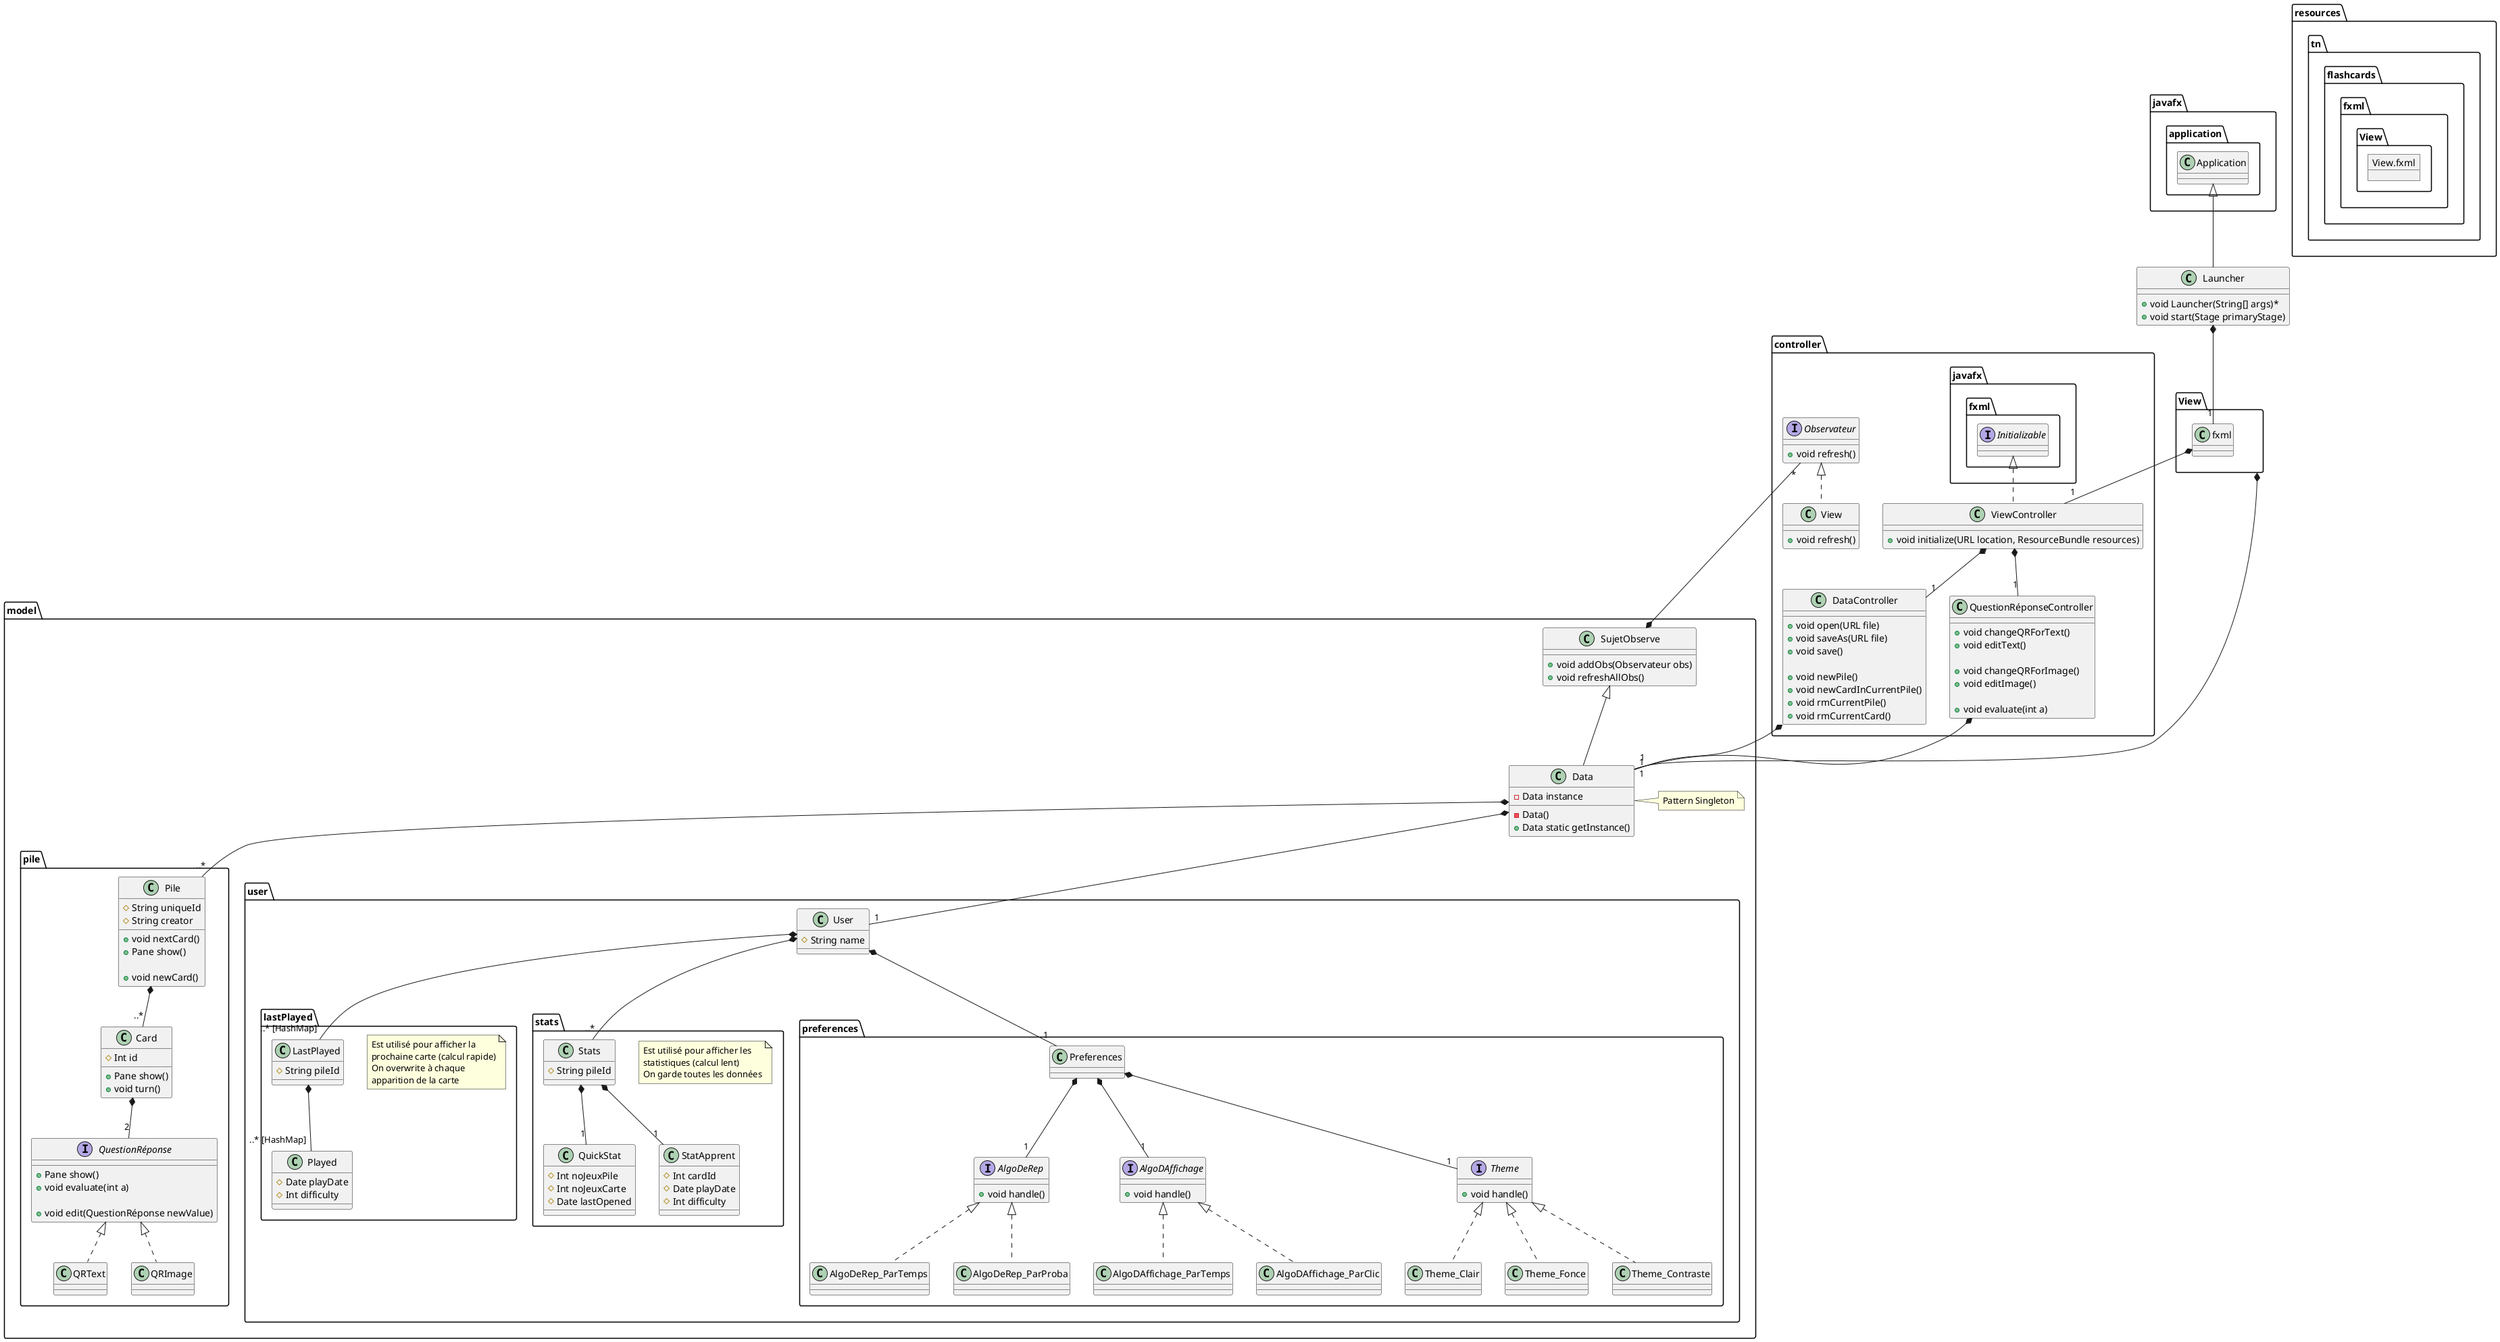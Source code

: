 @startuml
package model {

    class SujetObserve {
        + void addObs(Observateur obs)
        + void refreshAllObs()
    }

    class Data extends SujetObserve {
        - Data instance
        - Data()
        + Data static getInstance()
    }
    class Data
    note right: Pattern Singleton

    package pile {

        class Card {
            # Int id

            + Pane show()
            + void turn()
        }

        interface QuestionRéponse {
            + Pane show()
            + void evaluate(int a)

            + void edit(QuestionRéponse newValue)
        }

        class QRText implements QuestionRéponse {}

        class QRImage implements QuestionRéponse {}

        class Pile {
            # String uniqueId
            # String creator

            + void nextCard()
            + Pane show()

            + void newCard()
        }

    }

    package user {
        class User {
            # String name
        }

        package lastPlayed {

            note "Est utilisé pour afficher la\nprochaine carte (calcul rapide)\nOn overwrite à chaque\napparition de la carte" as N1

            class LastPlayed {
                # String pileId
            }

            class Played {
                # Date playDate
                # Int difficulty
            }
        }

        package stats {
            note "Est utilisé pour afficher les\nstatistiques (calcul lent)\nOn garde toutes les données" as N2
            class Stats {
                # String pileId
            }

            class QuickStat {
                # Int noJeuxPile
                # Int noJeuxCarte
                # Date lastOpened
            }

            class StatApprent {
                # Int cardId
                # Date playDate
                # Int difficulty
            }

        }

        package preferences {

            class Preferences {}

            interface AlgoDeRep {
                + void handle()
            }

            class AlgoDeRep_ParTemps implements AlgoDeRep {}
            class AlgoDeRep_ParProba implements AlgoDeRep {}

            interface AlgoDAffichage {
                + void handle()
            }

            class AlgoDAffichage_ParTemps implements AlgoDAffichage {}
            class AlgoDAffichage_ParClic implements AlgoDAffichage {}

            interface Theme {
                + void handle()
            }

            class Theme_Clair implements Theme {}
            class Theme_Fonce implements Theme {}
            class Theme_Contraste implements Theme {}

        }

        User *--"..*" Stats
        User *--"1" Preferences
        User *--"..* [HashMap]" LastPlayed
        Stats *--"1" StatApprent
        Stats *--"1" QuickStat
        LastPlayed *--"..* [HashMap]" Played
        Preferences *--"1" AlgoDeRep
        Preferences *--"1" AlgoDAffichage
        Preferences *--"1" Theme
    }
}

package controller {

    class DataController {
        + void open(URL file)
        + void saveAs(URL file)
        + void save()

        + void newPile()
        + void newCardInCurrentPile()
        + void rmCurrentPile()
        + void rmCurrentCard()
    }

    class QuestionRéponseController {
        + void changeQRForText()
        + void editText()

        + void changeQRForImage()
        + void editImage()

        + void evaluate(int a)
    }

    class ViewController implements javafx.fxml.Initializable {
        +void initialize(URL location, ResourceBundle resources)
    }

    interface Observateur {
        + void refresh()
    }

    class View implements Observateur {
        +void refresh()
    }

}

class Launcher extends javafx.application.Application {
    + void Launcher(String[] args)*
    + void start(Stage primaryStage)
}

package resources.tn.flashcards.fxml {

    object View.fxml {
    }

}

Launcher *--"1" View.fxml

View.fxml *--"1" ViewController
View *--"1" Data

ViewController *--"1" DataController
ViewController *--"1" QuestionRéponseController

SujetObserve *--"*" Observateur

DataController *--"1" Data
Data *--"..*" Pile
Data *--"1" User
Pile *--"..*" Card
Card *--"2" QuestionRéponse
QuestionRéponseController *--"1" Data

@enduml